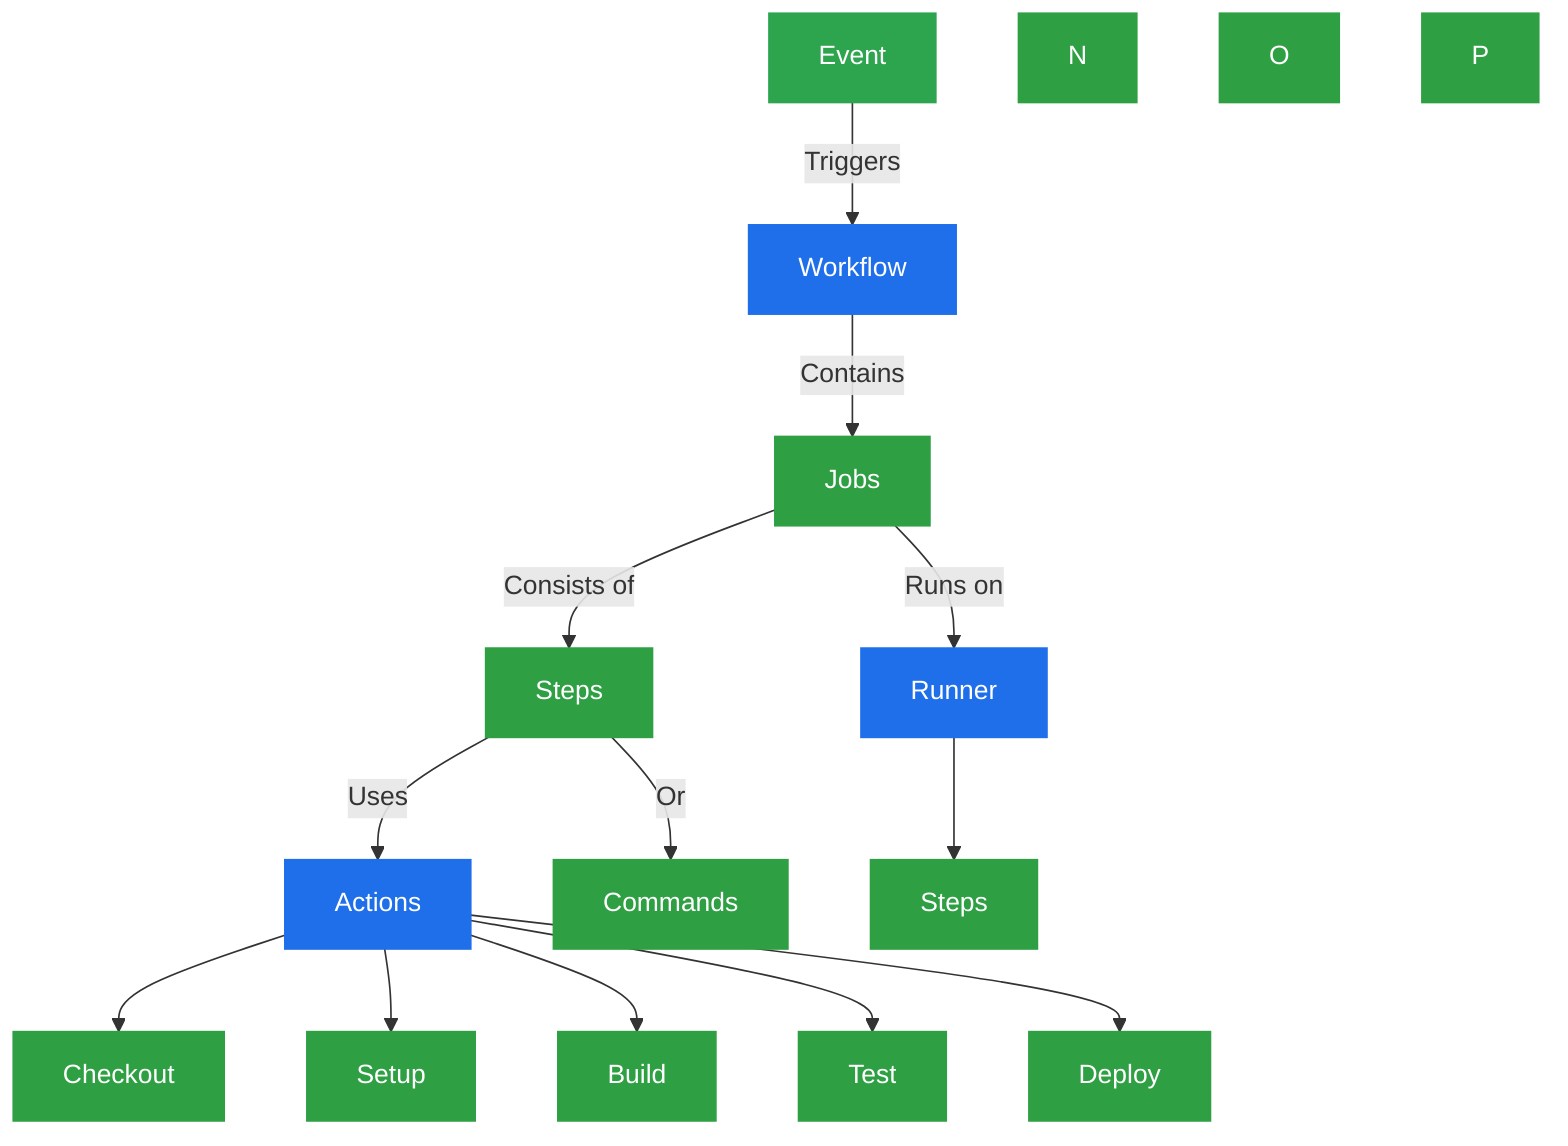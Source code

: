 graph TD
    A[Event] -->|Triggers| B[Workflow]
    B -->|Contains| C[Jobs]
    C -->|Runs on| D[Runner]
    C -->|Consists of| E[Steps]
    E -->|Uses| F[Actions]
    E -->|Or| G[Commands]
    D --> H[Steps]
    F --> I[Checkout]
    F --> J[Setup]
    F --> K[Build]
    F --> L[Test]
    F --> M[Deploy]

    style A fill:#2da44e,stroke:#2da44e,color:white
    style B fill:#1f6feb,stroke:#1f6feb,color:white
    style C fill:#2ea043,stroke:#2ea043,color:white
    style D fill:#1f6feb,stroke:#1f6feb,color:white
    style E fill:#2ea043,stroke:#2ea043,color:white
    style F fill:#1f6feb,stroke:#1f6feb,color:white
    style G fill:#2ea043,stroke:#2ea043,color:white
    style H fill:#2ea043,stroke:#2ea043,color:white
    style I fill:#2ea043,stroke:#2ea043,color:white
    style J fill:#2ea043,stroke:#2ea043,color:white
    style K fill:#2ea043,stroke:#2ea043,color:white
    style L fill:#2ea043,stroke:#2ea043,color:white
    style M fill:#2ea043,stroke:#2ea043,color:white
    style N fill:#2ea043,stroke:#2ea043,color:white
    style O fill:#2ea043,stroke:#2ea043,color:white
    style P fill:#2ea043,stroke:#2ea043,color:white